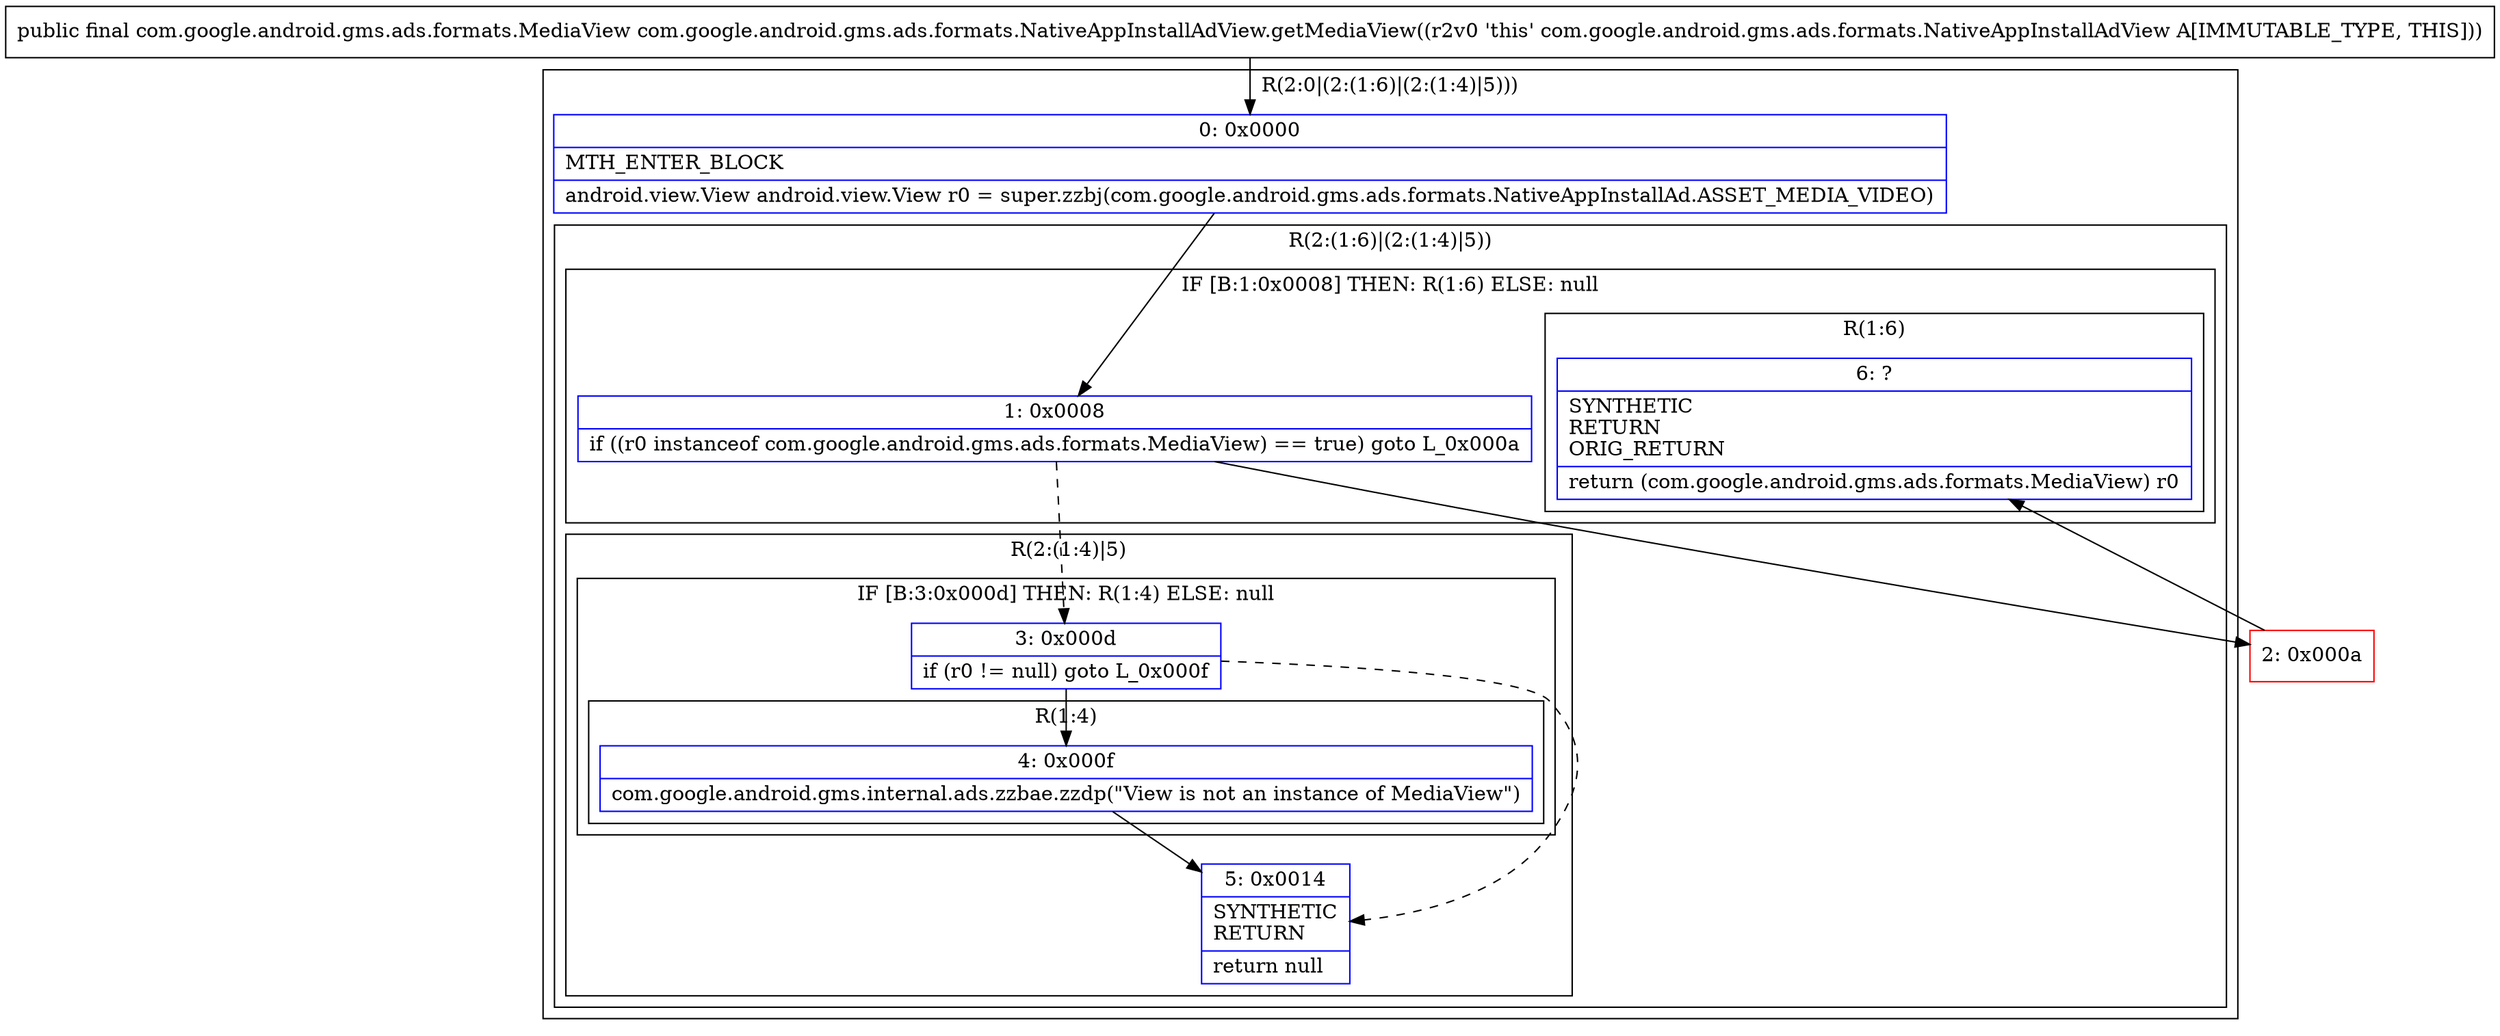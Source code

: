 digraph "CFG forcom.google.android.gms.ads.formats.NativeAppInstallAdView.getMediaView()Lcom\/google\/android\/gms\/ads\/formats\/MediaView;" {
subgraph cluster_Region_1723577622 {
label = "R(2:0|(2:(1:6)|(2:(1:4)|5)))";
node [shape=record,color=blue];
Node_0 [shape=record,label="{0\:\ 0x0000|MTH_ENTER_BLOCK\l|android.view.View android.view.View r0 = super.zzbj(com.google.android.gms.ads.formats.NativeAppInstallAd.ASSET_MEDIA_VIDEO)\l}"];
subgraph cluster_Region_477214691 {
label = "R(2:(1:6)|(2:(1:4)|5))";
node [shape=record,color=blue];
subgraph cluster_IfRegion_956774419 {
label = "IF [B:1:0x0008] THEN: R(1:6) ELSE: null";
node [shape=record,color=blue];
Node_1 [shape=record,label="{1\:\ 0x0008|if ((r0 instanceof com.google.android.gms.ads.formats.MediaView) == true) goto L_0x000a\l}"];
subgraph cluster_Region_2015209138 {
label = "R(1:6)";
node [shape=record,color=blue];
Node_6 [shape=record,label="{6\:\ ?|SYNTHETIC\lRETURN\lORIG_RETURN\l|return (com.google.android.gms.ads.formats.MediaView) r0\l}"];
}
}
subgraph cluster_Region_542100618 {
label = "R(2:(1:4)|5)";
node [shape=record,color=blue];
subgraph cluster_IfRegion_403392356 {
label = "IF [B:3:0x000d] THEN: R(1:4) ELSE: null";
node [shape=record,color=blue];
Node_3 [shape=record,label="{3\:\ 0x000d|if (r0 != null) goto L_0x000f\l}"];
subgraph cluster_Region_1101281488 {
label = "R(1:4)";
node [shape=record,color=blue];
Node_4 [shape=record,label="{4\:\ 0x000f|com.google.android.gms.internal.ads.zzbae.zzdp(\"View is not an instance of MediaView\")\l}"];
}
}
Node_5 [shape=record,label="{5\:\ 0x0014|SYNTHETIC\lRETURN\l|return null\l}"];
}
}
}
Node_2 [shape=record,color=red,label="{2\:\ 0x000a}"];
MethodNode[shape=record,label="{public final com.google.android.gms.ads.formats.MediaView com.google.android.gms.ads.formats.NativeAppInstallAdView.getMediaView((r2v0 'this' com.google.android.gms.ads.formats.NativeAppInstallAdView A[IMMUTABLE_TYPE, THIS])) }"];
MethodNode -> Node_0;
Node_0 -> Node_1;
Node_1 -> Node_2;
Node_1 -> Node_3[style=dashed];
Node_3 -> Node_4;
Node_3 -> Node_5[style=dashed];
Node_4 -> Node_5;
Node_2 -> Node_6;
}

